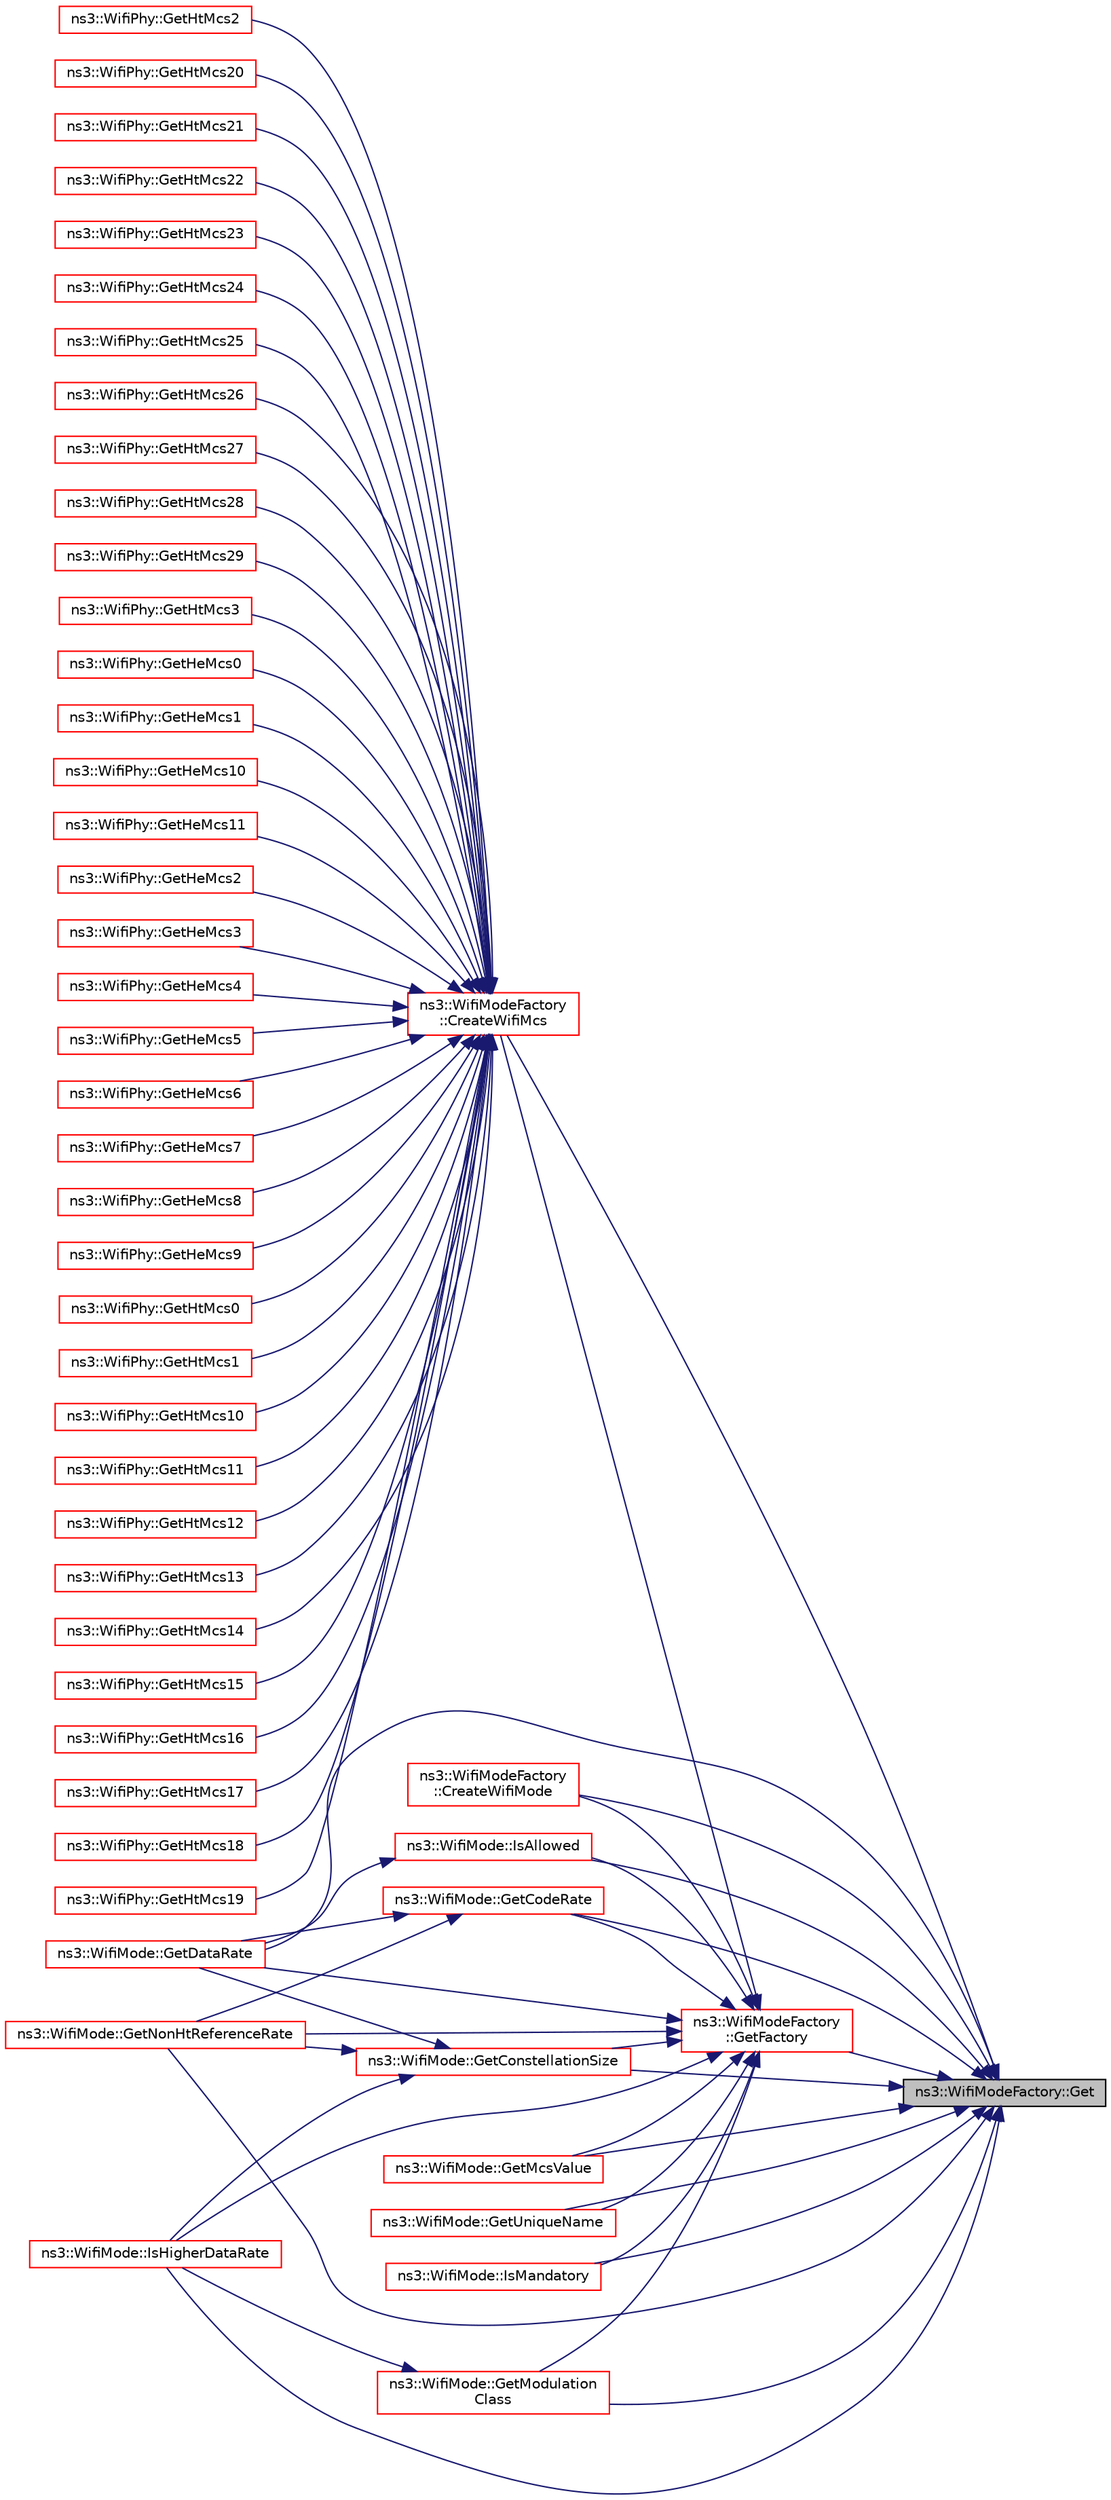 digraph "ns3::WifiModeFactory::Get"
{
 // LATEX_PDF_SIZE
  edge [fontname="Helvetica",fontsize="10",labelfontname="Helvetica",labelfontsize="10"];
  node [fontname="Helvetica",fontsize="10",shape=record];
  rankdir="RL";
  Node1 [label="ns3::WifiModeFactory::Get",height=0.2,width=0.4,color="black", fillcolor="grey75", style="filled", fontcolor="black",tooltip="Return a WifiModeItem at the given UID index."];
  Node1 -> Node2 [dir="back",color="midnightblue",fontsize="10",style="solid",fontname="Helvetica"];
  Node2 [label="ns3::WifiModeFactory\l::CreateWifiMcs",height=0.2,width=0.4,color="red", fillcolor="white", style="filled",URL="$classns3_1_1_wifi_mode_factory.html#ac3e6d9eb924873474e4122c86deb44c9",tooltip=" "];
  Node2 -> Node3 [dir="back",color="midnightblue",fontsize="10",style="solid",fontname="Helvetica"];
  Node3 [label="ns3::WifiPhy::GetHeMcs0",height=0.2,width=0.4,color="red", fillcolor="white", style="filled",URL="$classns3_1_1_wifi_phy.html#a63b9a66fa49db202c506805e92bad63c",tooltip="Return MCS 0 from HE MCS values."];
  Node2 -> Node30 [dir="back",color="midnightblue",fontsize="10",style="solid",fontname="Helvetica"];
  Node30 [label="ns3::WifiPhy::GetHeMcs1",height=0.2,width=0.4,color="red", fillcolor="white", style="filled",URL="$classns3_1_1_wifi_phy.html#abba9c5cbc94f1f95a0182a383c0f9a1a",tooltip="Return MCS 1 from HE MCS values."];
  Node2 -> Node31 [dir="back",color="midnightblue",fontsize="10",style="solid",fontname="Helvetica"];
  Node31 [label="ns3::WifiPhy::GetHeMcs10",height=0.2,width=0.4,color="red", fillcolor="white", style="filled",URL="$classns3_1_1_wifi_phy.html#aebd346d53abef108a427b6fdc8b7e76b",tooltip="Return MCS 10 from HE MCS values."];
  Node2 -> Node32 [dir="back",color="midnightblue",fontsize="10",style="solid",fontname="Helvetica"];
  Node32 [label="ns3::WifiPhy::GetHeMcs11",height=0.2,width=0.4,color="red", fillcolor="white", style="filled",URL="$classns3_1_1_wifi_phy.html#abd100bfd5ef335f48b294cd5ea3b67a4",tooltip="Return MCS 11 from HE MCS values."];
  Node2 -> Node33 [dir="back",color="midnightblue",fontsize="10",style="solid",fontname="Helvetica"];
  Node33 [label="ns3::WifiPhy::GetHeMcs2",height=0.2,width=0.4,color="red", fillcolor="white", style="filled",URL="$classns3_1_1_wifi_phy.html#a6c92d5a60cf608d311b043c191261803",tooltip="Return MCS 2 from HE MCS values."];
  Node2 -> Node34 [dir="back",color="midnightblue",fontsize="10",style="solid",fontname="Helvetica"];
  Node34 [label="ns3::WifiPhy::GetHeMcs3",height=0.2,width=0.4,color="red", fillcolor="white", style="filled",URL="$classns3_1_1_wifi_phy.html#a8dadb22ce1e9f081a602dcc41b606e95",tooltip="Return MCS 3 from HE MCS values."];
  Node2 -> Node35 [dir="back",color="midnightblue",fontsize="10",style="solid",fontname="Helvetica"];
  Node35 [label="ns3::WifiPhy::GetHeMcs4",height=0.2,width=0.4,color="red", fillcolor="white", style="filled",URL="$classns3_1_1_wifi_phy.html#a80c8ac4faa7043b42b883ccacc1c3eec",tooltip="Return MCS 4 from HE MCS values."];
  Node2 -> Node36 [dir="back",color="midnightblue",fontsize="10",style="solid",fontname="Helvetica"];
  Node36 [label="ns3::WifiPhy::GetHeMcs5",height=0.2,width=0.4,color="red", fillcolor="white", style="filled",URL="$classns3_1_1_wifi_phy.html#a351b1aaf23c3854c453e6f4c5232857a",tooltip="Return MCS 5 from HE MCS values."];
  Node2 -> Node37 [dir="back",color="midnightblue",fontsize="10",style="solid",fontname="Helvetica"];
  Node37 [label="ns3::WifiPhy::GetHeMcs6",height=0.2,width=0.4,color="red", fillcolor="white", style="filled",URL="$classns3_1_1_wifi_phy.html#a90aedf7f42b6e3d02b5621e4dcad8adf",tooltip="Return MCS 6 from HE MCS values."];
  Node2 -> Node38 [dir="back",color="midnightblue",fontsize="10",style="solid",fontname="Helvetica"];
  Node38 [label="ns3::WifiPhy::GetHeMcs7",height=0.2,width=0.4,color="red", fillcolor="white", style="filled",URL="$classns3_1_1_wifi_phy.html#a6fb0a12105608fd43c813f914e621b49",tooltip="Return MCS 7 from HE MCS values."];
  Node2 -> Node39 [dir="back",color="midnightblue",fontsize="10",style="solid",fontname="Helvetica"];
  Node39 [label="ns3::WifiPhy::GetHeMcs8",height=0.2,width=0.4,color="red", fillcolor="white", style="filled",URL="$classns3_1_1_wifi_phy.html#ad90ca59ec933cc5d31381f2a198db6d0",tooltip="Return MCS 8 from HE MCS values."];
  Node2 -> Node40 [dir="back",color="midnightblue",fontsize="10",style="solid",fontname="Helvetica"];
  Node40 [label="ns3::WifiPhy::GetHeMcs9",height=0.2,width=0.4,color="red", fillcolor="white", style="filled",URL="$classns3_1_1_wifi_phy.html#a4d94bd283f2b034595fb1add2d57339c",tooltip="Return MCS 9 from HE MCS values."];
  Node2 -> Node41 [dir="back",color="midnightblue",fontsize="10",style="solid",fontname="Helvetica"];
  Node41 [label="ns3::WifiPhy::GetHtMcs0",height=0.2,width=0.4,color="red", fillcolor="white", style="filled",URL="$classns3_1_1_wifi_phy.html#afd7d25645f977d407384cdee4ba1a425",tooltip="Return MCS 0 from HT MCS values."];
  Node2 -> Node49 [dir="back",color="midnightblue",fontsize="10",style="solid",fontname="Helvetica"];
  Node49 [label="ns3::WifiPhy::GetHtMcs1",height=0.2,width=0.4,color="red", fillcolor="white", style="filled",URL="$classns3_1_1_wifi_phy.html#ab17e9ac1131bb983ad72a67e62918717",tooltip="Return MCS 1 from HT MCS values."];
  Node2 -> Node50 [dir="back",color="midnightblue",fontsize="10",style="solid",fontname="Helvetica"];
  Node50 [label="ns3::WifiPhy::GetHtMcs10",height=0.2,width=0.4,color="red", fillcolor="white", style="filled",URL="$classns3_1_1_wifi_phy.html#a59aee89dbdf81c2827ff72db4f6050cb",tooltip="Return MCS 10 from HT MCS values."];
  Node2 -> Node51 [dir="back",color="midnightblue",fontsize="10",style="solid",fontname="Helvetica"];
  Node51 [label="ns3::WifiPhy::GetHtMcs11",height=0.2,width=0.4,color="red", fillcolor="white", style="filled",URL="$classns3_1_1_wifi_phy.html#a53d0a9ce1e2f7996fa522c581885771f",tooltip="Return MCS 11 from HT MCS values."];
  Node2 -> Node52 [dir="back",color="midnightblue",fontsize="10",style="solid",fontname="Helvetica"];
  Node52 [label="ns3::WifiPhy::GetHtMcs12",height=0.2,width=0.4,color="red", fillcolor="white", style="filled",URL="$classns3_1_1_wifi_phy.html#a0820a1f58a6b3d1b170b178efdfca21e",tooltip="Return MCS 12 from HT MCS values."];
  Node2 -> Node53 [dir="back",color="midnightblue",fontsize="10",style="solid",fontname="Helvetica"];
  Node53 [label="ns3::WifiPhy::GetHtMcs13",height=0.2,width=0.4,color="red", fillcolor="white", style="filled",URL="$classns3_1_1_wifi_phy.html#aad6c2f71c234c9712507afd8d5bf0465",tooltip="Return MCS 13 from HT MCS values."];
  Node2 -> Node54 [dir="back",color="midnightblue",fontsize="10",style="solid",fontname="Helvetica"];
  Node54 [label="ns3::WifiPhy::GetHtMcs14",height=0.2,width=0.4,color="red", fillcolor="white", style="filled",URL="$classns3_1_1_wifi_phy.html#a057f9a2582e8497e907e860132514fc0",tooltip="Return MCS 14 from HT MCS values."];
  Node2 -> Node55 [dir="back",color="midnightblue",fontsize="10",style="solid",fontname="Helvetica"];
  Node55 [label="ns3::WifiPhy::GetHtMcs15",height=0.2,width=0.4,color="red", fillcolor="white", style="filled",URL="$classns3_1_1_wifi_phy.html#adfd513d81e57be39769742cf720e2e9e",tooltip="Return MCS 15 from HT MCS values."];
  Node2 -> Node56 [dir="back",color="midnightblue",fontsize="10",style="solid",fontname="Helvetica"];
  Node56 [label="ns3::WifiPhy::GetHtMcs16",height=0.2,width=0.4,color="red", fillcolor="white", style="filled",URL="$classns3_1_1_wifi_phy.html#a9c588eceb748fd686d3bf45d7013ec02",tooltip="Return MCS 16 from HT MCS values."];
  Node2 -> Node57 [dir="back",color="midnightblue",fontsize="10",style="solid",fontname="Helvetica"];
  Node57 [label="ns3::WifiPhy::GetHtMcs17",height=0.2,width=0.4,color="red", fillcolor="white", style="filled",URL="$classns3_1_1_wifi_phy.html#a5d2693379b93df1ef9350313af0ed8ce",tooltip="Return MCS 17 from HT MCS values."];
  Node2 -> Node58 [dir="back",color="midnightblue",fontsize="10",style="solid",fontname="Helvetica"];
  Node58 [label="ns3::WifiPhy::GetHtMcs18",height=0.2,width=0.4,color="red", fillcolor="white", style="filled",URL="$classns3_1_1_wifi_phy.html#a486c755efd4fa192ca67f20d46208a43",tooltip="Return MCS 18 from HT MCS values."];
  Node2 -> Node59 [dir="back",color="midnightblue",fontsize="10",style="solid",fontname="Helvetica"];
  Node59 [label="ns3::WifiPhy::GetHtMcs19",height=0.2,width=0.4,color="red", fillcolor="white", style="filled",URL="$classns3_1_1_wifi_phy.html#a396880d6a6d6a981f5db53b67843f830",tooltip="Return MCS 19 from HT MCS values."];
  Node2 -> Node60 [dir="back",color="midnightblue",fontsize="10",style="solid",fontname="Helvetica"];
  Node60 [label="ns3::WifiPhy::GetHtMcs2",height=0.2,width=0.4,color="red", fillcolor="white", style="filled",URL="$classns3_1_1_wifi_phy.html#a45ce3c7c5066f396c951b1b0f2a7cb7c",tooltip="Return MCS 2 from HT MCS values."];
  Node2 -> Node61 [dir="back",color="midnightblue",fontsize="10",style="solid",fontname="Helvetica"];
  Node61 [label="ns3::WifiPhy::GetHtMcs20",height=0.2,width=0.4,color="red", fillcolor="white", style="filled",URL="$classns3_1_1_wifi_phy.html#abd4c434a8b3bac92a84c0aed1be7932a",tooltip="Return MCS 20 from HT MCS values."];
  Node2 -> Node62 [dir="back",color="midnightblue",fontsize="10",style="solid",fontname="Helvetica"];
  Node62 [label="ns3::WifiPhy::GetHtMcs21",height=0.2,width=0.4,color="red", fillcolor="white", style="filled",URL="$classns3_1_1_wifi_phy.html#a1b6252cf4c447b4406018789376fb059",tooltip="Return MCS 21 from HT MCS values."];
  Node2 -> Node64 [dir="back",color="midnightblue",fontsize="10",style="solid",fontname="Helvetica"];
  Node64 [label="ns3::WifiPhy::GetHtMcs22",height=0.2,width=0.4,color="red", fillcolor="white", style="filled",URL="$classns3_1_1_wifi_phy.html#a5a46df44a1b11e91ff457ffb621a3b52",tooltip="Return MCS 22 from HT MCS values."];
  Node2 -> Node65 [dir="back",color="midnightblue",fontsize="10",style="solid",fontname="Helvetica"];
  Node65 [label="ns3::WifiPhy::GetHtMcs23",height=0.2,width=0.4,color="red", fillcolor="white", style="filled",URL="$classns3_1_1_wifi_phy.html#adecc25a670d3848d8d8234f1b2a4076a",tooltip="Return MCS 23 from HT MCS values."];
  Node2 -> Node66 [dir="back",color="midnightblue",fontsize="10",style="solid",fontname="Helvetica"];
  Node66 [label="ns3::WifiPhy::GetHtMcs24",height=0.2,width=0.4,color="red", fillcolor="white", style="filled",URL="$classns3_1_1_wifi_phy.html#adb9e64e0ab620d3d4e568347f4512403",tooltip="Return MCS 24 from HT MCS values."];
  Node2 -> Node67 [dir="back",color="midnightblue",fontsize="10",style="solid",fontname="Helvetica"];
  Node67 [label="ns3::WifiPhy::GetHtMcs25",height=0.2,width=0.4,color="red", fillcolor="white", style="filled",URL="$classns3_1_1_wifi_phy.html#ac0f006ece421d14558850fe4ac706b14",tooltip="Return MCS 25 from HT MCS values."];
  Node2 -> Node68 [dir="back",color="midnightblue",fontsize="10",style="solid",fontname="Helvetica"];
  Node68 [label="ns3::WifiPhy::GetHtMcs26",height=0.2,width=0.4,color="red", fillcolor="white", style="filled",URL="$classns3_1_1_wifi_phy.html#a8362f084479092336459047636a4c00f",tooltip="Return MCS 26 from HT MCS values."];
  Node2 -> Node69 [dir="back",color="midnightblue",fontsize="10",style="solid",fontname="Helvetica"];
  Node69 [label="ns3::WifiPhy::GetHtMcs27",height=0.2,width=0.4,color="red", fillcolor="white", style="filled",URL="$classns3_1_1_wifi_phy.html#ae8f4aeda829833671fe8e28ee98fefde",tooltip="Return MCS 27 from HT MCS values."];
  Node2 -> Node70 [dir="back",color="midnightblue",fontsize="10",style="solid",fontname="Helvetica"];
  Node70 [label="ns3::WifiPhy::GetHtMcs28",height=0.2,width=0.4,color="red", fillcolor="white", style="filled",URL="$classns3_1_1_wifi_phy.html#a22945b6121777459f1879156b0211e5e",tooltip="Return MCS 28 from HT MCS values."];
  Node2 -> Node71 [dir="back",color="midnightblue",fontsize="10",style="solid",fontname="Helvetica"];
  Node71 [label="ns3::WifiPhy::GetHtMcs29",height=0.2,width=0.4,color="red", fillcolor="white", style="filled",URL="$classns3_1_1_wifi_phy.html#a9cfdf8a86eeb37d51e9a6064ca665456",tooltip="Return MCS 29 from HT MCS values."];
  Node2 -> Node72 [dir="back",color="midnightblue",fontsize="10",style="solid",fontname="Helvetica"];
  Node72 [label="ns3::WifiPhy::GetHtMcs3",height=0.2,width=0.4,color="red", fillcolor="white", style="filled",URL="$classns3_1_1_wifi_phy.html#a12c0870df456b9074d5e20f9201ee506",tooltip="Return MCS 3 from HT MCS values."];
  Node1 -> Node93 [dir="back",color="midnightblue",fontsize="10",style="solid",fontname="Helvetica"];
  Node93 [label="ns3::WifiModeFactory\l::CreateWifiMode",height=0.2,width=0.4,color="red", fillcolor="white", style="filled",URL="$classns3_1_1_wifi_mode_factory.html#a91e233a272c9bd36bca8d51a5da49b41",tooltip=" "];
  Node1 -> Node137 [dir="back",color="midnightblue",fontsize="10",style="solid",fontname="Helvetica"];
  Node137 [label="ns3::WifiMode::GetCodeRate",height=0.2,width=0.4,color="red", fillcolor="white", style="filled",URL="$classns3_1_1_wifi_mode.html#abbbea987249a16c776803ba6e2ca9973",tooltip=" "];
  Node137 -> Node140 [dir="back",color="midnightblue",fontsize="10",style="solid",fontname="Helvetica"];
  Node140 [label="ns3::WifiMode::GetDataRate",height=0.2,width=0.4,color="red", fillcolor="white", style="filled",URL="$classns3_1_1_wifi_mode.html#ad90f36e733ceaf8c5771cfbda437e14f",tooltip=" "];
  Node137 -> Node306 [dir="back",color="midnightblue",fontsize="10",style="solid",fontname="Helvetica"];
  Node306 [label="ns3::WifiMode::GetNonHtReferenceRate",height=0.2,width=0.4,color="red", fillcolor="white", style="filled",URL="$classns3_1_1_wifi_mode.html#a1cc99acf2f87b227ee2f9ec6204bd295",tooltip=" "];
  Node1 -> Node315 [dir="back",color="midnightblue",fontsize="10",style="solid",fontname="Helvetica"];
  Node315 [label="ns3::WifiMode::GetConstellationSize",height=0.2,width=0.4,color="red", fillcolor="white", style="filled",URL="$classns3_1_1_wifi_mode.html#a1437871ae722c85d980a8af3ba522d39",tooltip=" "];
  Node315 -> Node140 [dir="back",color="midnightblue",fontsize="10",style="solid",fontname="Helvetica"];
  Node315 -> Node306 [dir="back",color="midnightblue",fontsize="10",style="solid",fontname="Helvetica"];
  Node315 -> Node314 [dir="back",color="midnightblue",fontsize="10",style="solid",fontname="Helvetica"];
  Node314 [label="ns3::WifiMode::IsHigherDataRate",height=0.2,width=0.4,color="red", fillcolor="white", style="filled",URL="$classns3_1_1_wifi_mode.html#a5d373f9f80a35339205259fac667593b",tooltip=" "];
  Node1 -> Node140 [dir="back",color="midnightblue",fontsize="10",style="solid",fontname="Helvetica"];
  Node1 -> Node316 [dir="back",color="midnightblue",fontsize="10",style="solid",fontname="Helvetica"];
  Node316 [label="ns3::WifiModeFactory\l::GetFactory",height=0.2,width=0.4,color="red", fillcolor="white", style="filled",URL="$classns3_1_1_wifi_mode_factory.html#a9c6f695d733355dee8d74bd1709868fc",tooltip="Return a WifiModeFactory."];
  Node316 -> Node2 [dir="back",color="midnightblue",fontsize="10",style="solid",fontname="Helvetica"];
  Node316 -> Node93 [dir="back",color="midnightblue",fontsize="10",style="solid",fontname="Helvetica"];
  Node316 -> Node137 [dir="back",color="midnightblue",fontsize="10",style="solid",fontname="Helvetica"];
  Node316 -> Node315 [dir="back",color="midnightblue",fontsize="10",style="solid",fontname="Helvetica"];
  Node316 -> Node140 [dir="back",color="midnightblue",fontsize="10",style="solid",fontname="Helvetica"];
  Node316 -> Node318 [dir="back",color="midnightblue",fontsize="10",style="solid",fontname="Helvetica"];
  Node318 [label="ns3::WifiMode::GetMcsValue",height=0.2,width=0.4,color="red", fillcolor="white", style="filled",URL="$classns3_1_1_wifi_mode.html#a4ba00941b5dbc4903ffecc1a0c841c6c",tooltip=" "];
  Node316 -> Node342 [dir="back",color="midnightblue",fontsize="10",style="solid",fontname="Helvetica"];
  Node342 [label="ns3::WifiMode::GetModulation\lClass",height=0.2,width=0.4,color="red", fillcolor="white", style="filled",URL="$classns3_1_1_wifi_mode.html#a67e1664cac501221b63a2be307184cc9",tooltip=" "];
  Node342 -> Node314 [dir="back",color="midnightblue",fontsize="10",style="solid",fontname="Helvetica"];
  Node316 -> Node306 [dir="back",color="midnightblue",fontsize="10",style="solid",fontname="Helvetica"];
  Node316 -> Node437 [dir="back",color="midnightblue",fontsize="10",style="solid",fontname="Helvetica"];
  Node437 [label="ns3::WifiMode::GetUniqueName",height=0.2,width=0.4,color="red", fillcolor="white", style="filled",URL="$classns3_1_1_wifi_mode.html#a9d391f77af3a264f5954ea8f9161b8c9",tooltip=" "];
  Node316 -> Node447 [dir="back",color="midnightblue",fontsize="10",style="solid",fontname="Helvetica"];
  Node447 [label="ns3::WifiMode::IsAllowed",height=0.2,width=0.4,color="red", fillcolor="white", style="filled",URL="$classns3_1_1_wifi_mode.html#ae92b3cca34abdd76211fe9fbf19a6c09",tooltip=" "];
  Node447 -> Node140 [dir="back",color="midnightblue",fontsize="10",style="solid",fontname="Helvetica"];
  Node316 -> Node314 [dir="back",color="midnightblue",fontsize="10",style="solid",fontname="Helvetica"];
  Node316 -> Node448 [dir="back",color="midnightblue",fontsize="10",style="solid",fontname="Helvetica"];
  Node448 [label="ns3::WifiMode::IsMandatory",height=0.2,width=0.4,color="red", fillcolor="white", style="filled",URL="$classns3_1_1_wifi_mode.html#af44627470a1d84ba3af706a7764d5cbb",tooltip=" "];
  Node1 -> Node318 [dir="back",color="midnightblue",fontsize="10",style="solid",fontname="Helvetica"];
  Node1 -> Node342 [dir="back",color="midnightblue",fontsize="10",style="solid",fontname="Helvetica"];
  Node1 -> Node306 [dir="back",color="midnightblue",fontsize="10",style="solid",fontname="Helvetica"];
  Node1 -> Node437 [dir="back",color="midnightblue",fontsize="10",style="solid",fontname="Helvetica"];
  Node1 -> Node447 [dir="back",color="midnightblue",fontsize="10",style="solid",fontname="Helvetica"];
  Node1 -> Node314 [dir="back",color="midnightblue",fontsize="10",style="solid",fontname="Helvetica"];
  Node1 -> Node448 [dir="back",color="midnightblue",fontsize="10",style="solid",fontname="Helvetica"];
}
